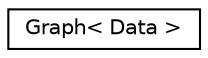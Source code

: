 digraph "Graphical Class Hierarchy"
{
  edge [fontname="Helvetica",fontsize="10",labelfontname="Helvetica",labelfontsize="10"];
  node [fontname="Helvetica",fontsize="10",shape=record];
  rankdir="LR";
  Node1 [label="Graph\< Data \>",height=0.2,width=0.4,color="black", fillcolor="white", style="filled",URL="$class_graph.html",tooltip="Libreria de la clase Graph que genera Grafos. "];
}
